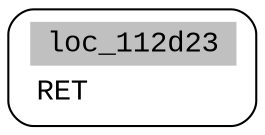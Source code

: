 digraph asm_graph {
1941 [
shape="Mrecord" fontname="Courier New"label =<<table border="0" cellborder="0" cellpadding="3"><tr><td align="center" colspan="2" bgcolor="grey">loc_112d23</td></tr><tr><td align="left">RET        </td></tr></table>> ];
}
